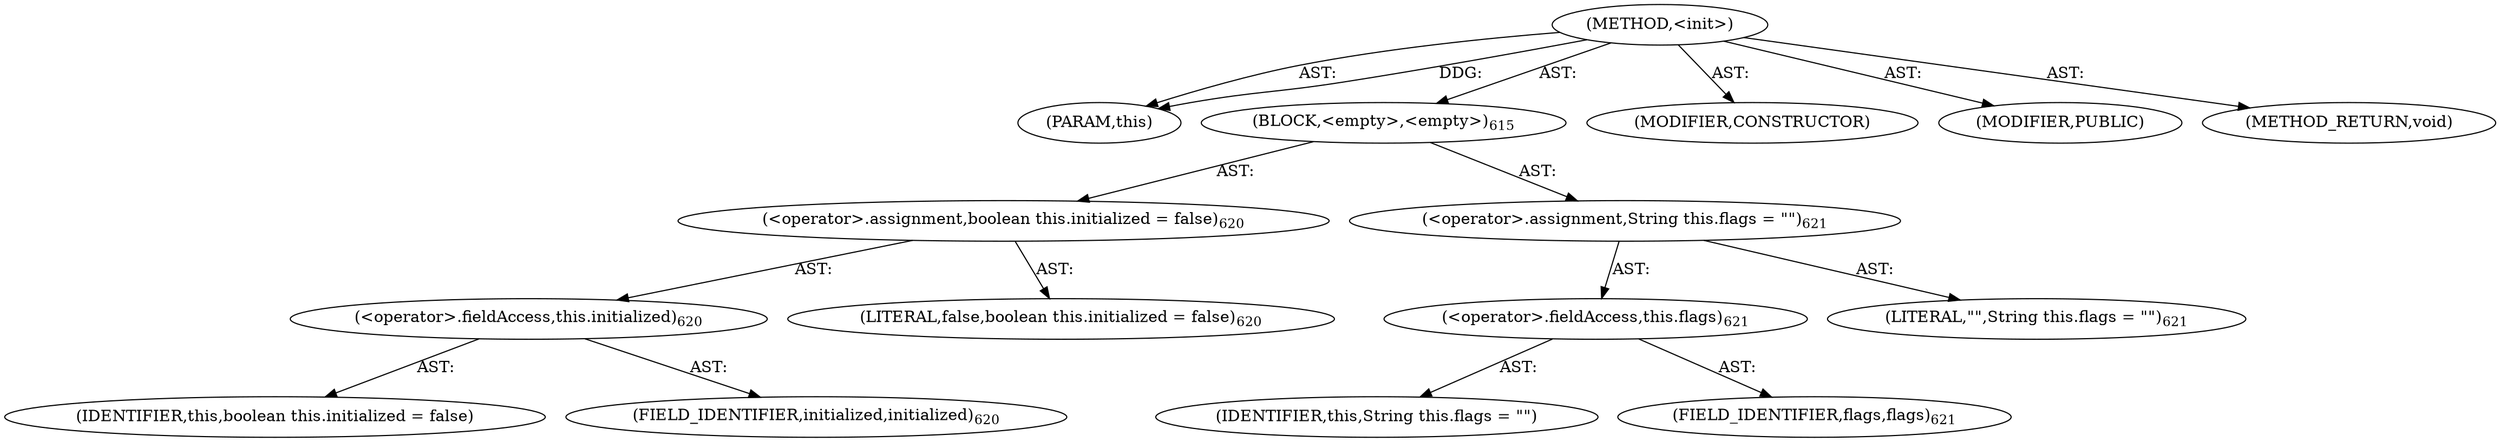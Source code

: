 digraph "&lt;init&gt;" {  
"111669149740" [label = <(METHOD,&lt;init&gt;)> ]
"115964117082" [label = <(PARAM,this)> ]
"25769803866" [label = <(BLOCK,&lt;empty&gt;,&lt;empty&gt;)<SUB>615</SUB>> ]
"30064771417" [label = <(&lt;operator&gt;.assignment,boolean this.initialized = false)<SUB>620</SUB>> ]
"30064771418" [label = <(&lt;operator&gt;.fieldAccess,this.initialized)<SUB>620</SUB>> ]
"68719477016" [label = <(IDENTIFIER,this,boolean this.initialized = false)> ]
"55834574970" [label = <(FIELD_IDENTIFIER,initialized,initialized)<SUB>620</SUB>> ]
"90194313273" [label = <(LITERAL,false,boolean this.initialized = false)<SUB>620</SUB>> ]
"30064771419" [label = <(&lt;operator&gt;.assignment,String this.flags = &quot;&quot;)<SUB>621</SUB>> ]
"30064771420" [label = <(&lt;operator&gt;.fieldAccess,this.flags)<SUB>621</SUB>> ]
"68719477017" [label = <(IDENTIFIER,this,String this.flags = &quot;&quot;)> ]
"55834574971" [label = <(FIELD_IDENTIFIER,flags,flags)<SUB>621</SUB>> ]
"90194313274" [label = <(LITERAL,&quot;&quot;,String this.flags = &quot;&quot;)<SUB>621</SUB>> ]
"133143986295" [label = <(MODIFIER,CONSTRUCTOR)> ]
"133143986296" [label = <(MODIFIER,PUBLIC)> ]
"128849018924" [label = <(METHOD_RETURN,void)> ]
  "111669149740" -> "115964117082"  [ label = "AST: "] 
  "111669149740" -> "25769803866"  [ label = "AST: "] 
  "111669149740" -> "133143986295"  [ label = "AST: "] 
  "111669149740" -> "133143986296"  [ label = "AST: "] 
  "111669149740" -> "128849018924"  [ label = "AST: "] 
  "25769803866" -> "30064771417"  [ label = "AST: "] 
  "25769803866" -> "30064771419"  [ label = "AST: "] 
  "30064771417" -> "30064771418"  [ label = "AST: "] 
  "30064771417" -> "90194313273"  [ label = "AST: "] 
  "30064771418" -> "68719477016"  [ label = "AST: "] 
  "30064771418" -> "55834574970"  [ label = "AST: "] 
  "30064771419" -> "30064771420"  [ label = "AST: "] 
  "30064771419" -> "90194313274"  [ label = "AST: "] 
  "30064771420" -> "68719477017"  [ label = "AST: "] 
  "30064771420" -> "55834574971"  [ label = "AST: "] 
  "111669149740" -> "115964117082"  [ label = "DDG: "] 
}
